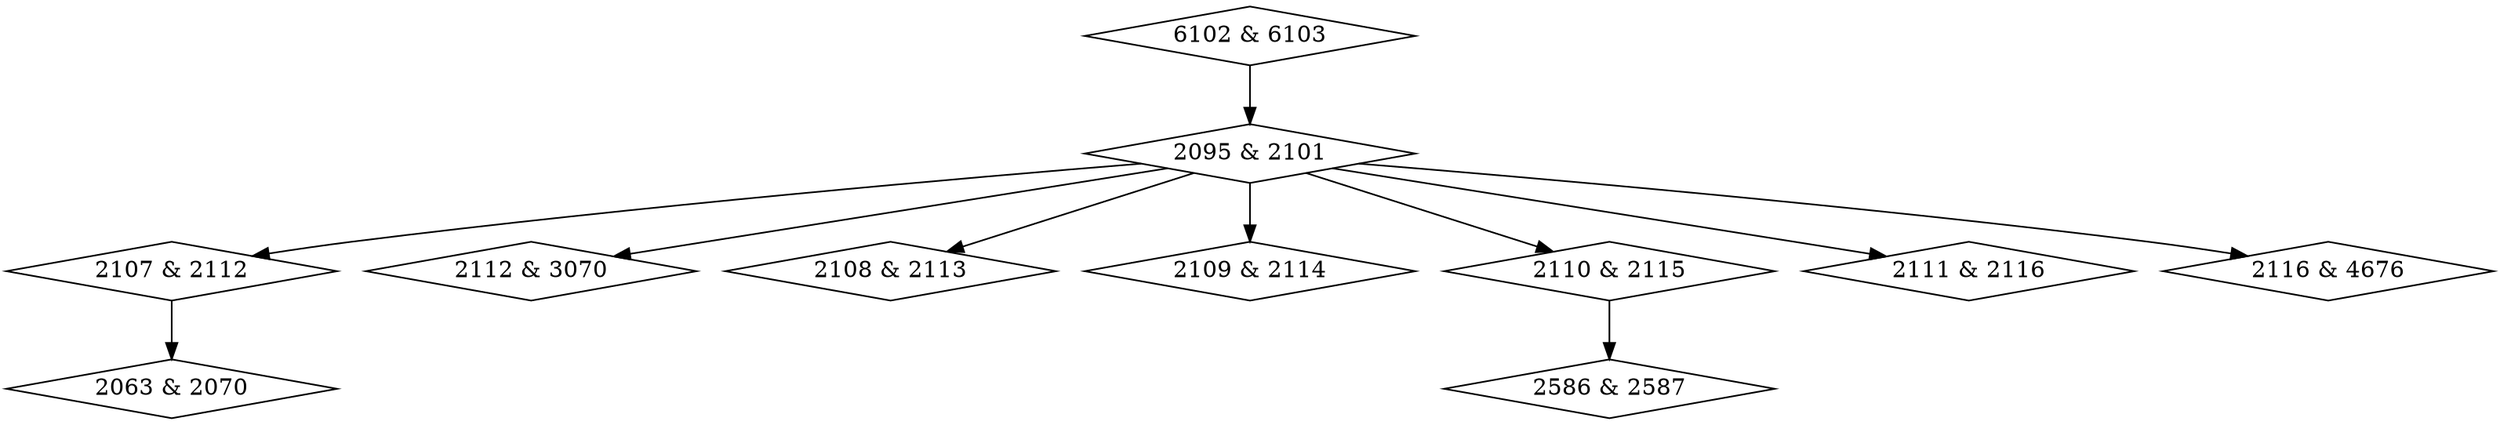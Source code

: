 digraph {
0 [label = "2063 & 2070", shape = diamond];
1 [label = "2095 & 2101", shape = diamond];
2 [label = "2107 & 2112", shape = diamond];
3 [label = "2112 & 3070", shape = diamond];
4 [label = "2108 & 2113", shape = diamond];
5 [label = "2109 & 2114", shape = diamond];
6 [label = "2110 & 2115", shape = diamond];
7 [label = "2111 & 2116", shape = diamond];
8 [label = "2116 & 4676", shape = diamond];
9 [label = "2586 & 2587", shape = diamond];
10 [label = "6102 & 6103", shape = diamond];
1->2;
1->3;
1->4;
1->5;
1->6;
1->7;
1->8;
2->0;
6->9;
10->1;
}
